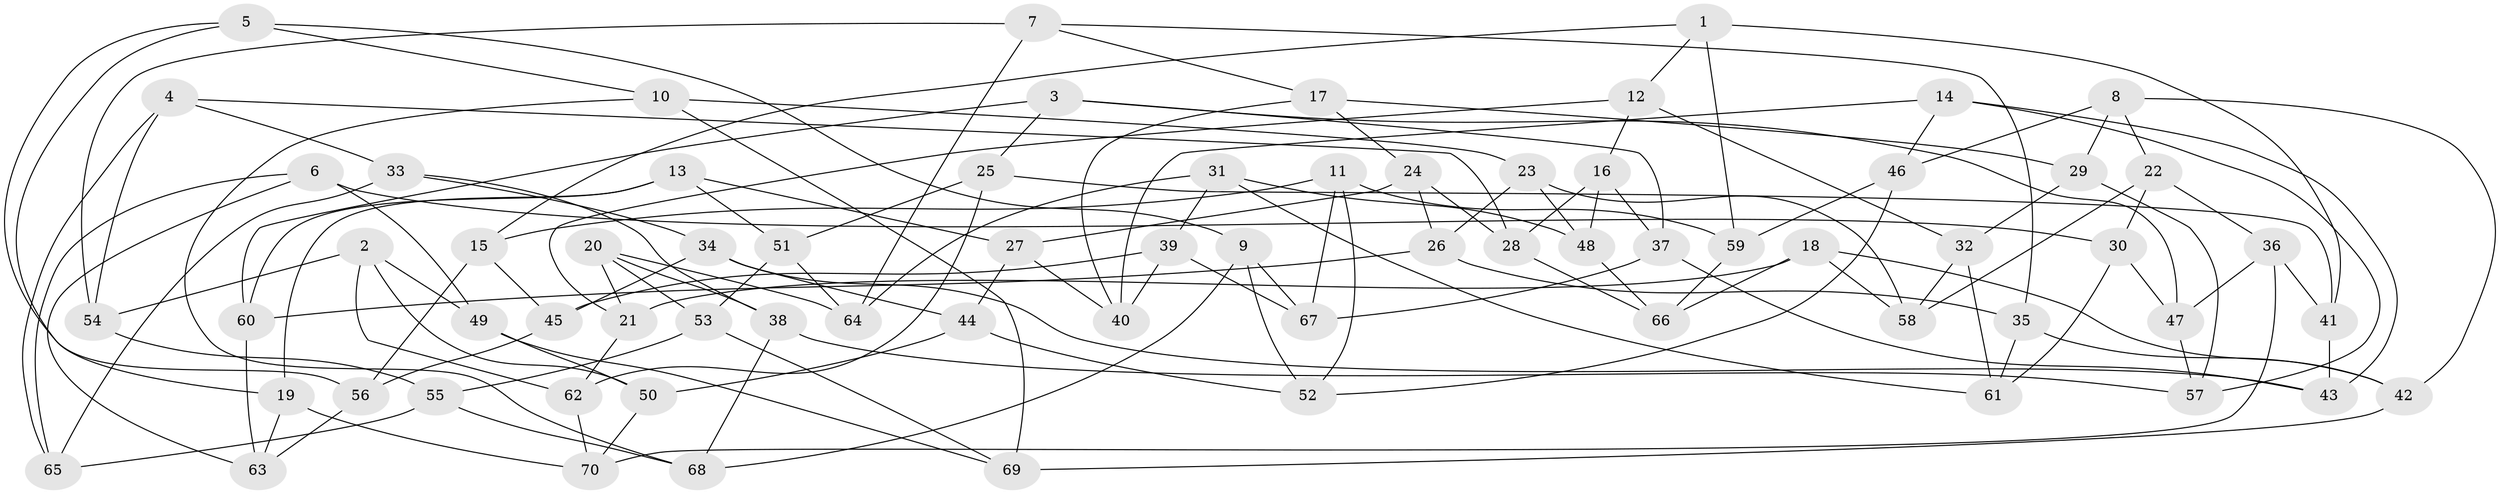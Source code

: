 // coarse degree distribution, {4: 0.6190476190476191, 6: 0.07142857142857142, 5: 0.16666666666666666, 3: 0.07142857142857142, 9: 0.023809523809523808, 8: 0.023809523809523808, 7: 0.023809523809523808}
// Generated by graph-tools (version 1.1) at 2025/02/03/04/25 22:02:21]
// undirected, 70 vertices, 140 edges
graph export_dot {
graph [start="1"]
  node [color=gray90,style=filled];
  1;
  2;
  3;
  4;
  5;
  6;
  7;
  8;
  9;
  10;
  11;
  12;
  13;
  14;
  15;
  16;
  17;
  18;
  19;
  20;
  21;
  22;
  23;
  24;
  25;
  26;
  27;
  28;
  29;
  30;
  31;
  32;
  33;
  34;
  35;
  36;
  37;
  38;
  39;
  40;
  41;
  42;
  43;
  44;
  45;
  46;
  47;
  48;
  49;
  50;
  51;
  52;
  53;
  54;
  55;
  56;
  57;
  58;
  59;
  60;
  61;
  62;
  63;
  64;
  65;
  66;
  67;
  68;
  69;
  70;
  1 -- 15;
  1 -- 41;
  1 -- 59;
  1 -- 12;
  2 -- 54;
  2 -- 50;
  2 -- 62;
  2 -- 49;
  3 -- 60;
  3 -- 47;
  3 -- 25;
  3 -- 37;
  4 -- 65;
  4 -- 28;
  4 -- 54;
  4 -- 33;
  5 -- 56;
  5 -- 9;
  5 -- 19;
  5 -- 10;
  6 -- 30;
  6 -- 49;
  6 -- 63;
  6 -- 65;
  7 -- 35;
  7 -- 17;
  7 -- 64;
  7 -- 54;
  8 -- 29;
  8 -- 46;
  8 -- 42;
  8 -- 22;
  9 -- 68;
  9 -- 67;
  9 -- 52;
  10 -- 69;
  10 -- 68;
  10 -- 23;
  11 -- 52;
  11 -- 67;
  11 -- 59;
  11 -- 15;
  12 -- 16;
  12 -- 32;
  12 -- 21;
  13 -- 51;
  13 -- 19;
  13 -- 60;
  13 -- 27;
  14 -- 43;
  14 -- 57;
  14 -- 40;
  14 -- 46;
  15 -- 56;
  15 -- 45;
  16 -- 28;
  16 -- 37;
  16 -- 48;
  17 -- 29;
  17 -- 40;
  17 -- 24;
  18 -- 21;
  18 -- 42;
  18 -- 58;
  18 -- 66;
  19 -- 70;
  19 -- 63;
  20 -- 53;
  20 -- 38;
  20 -- 64;
  20 -- 21;
  21 -- 62;
  22 -- 36;
  22 -- 58;
  22 -- 30;
  23 -- 48;
  23 -- 58;
  23 -- 26;
  24 -- 27;
  24 -- 28;
  24 -- 26;
  25 -- 62;
  25 -- 51;
  25 -- 41;
  26 -- 60;
  26 -- 35;
  27 -- 40;
  27 -- 44;
  28 -- 66;
  29 -- 57;
  29 -- 32;
  30 -- 61;
  30 -- 47;
  31 -- 61;
  31 -- 48;
  31 -- 39;
  31 -- 64;
  32 -- 61;
  32 -- 58;
  33 -- 34;
  33 -- 38;
  33 -- 65;
  34 -- 45;
  34 -- 44;
  34 -- 43;
  35 -- 42;
  35 -- 61;
  36 -- 47;
  36 -- 70;
  36 -- 41;
  37 -- 67;
  37 -- 43;
  38 -- 68;
  38 -- 57;
  39 -- 67;
  39 -- 40;
  39 -- 45;
  41 -- 43;
  42 -- 69;
  44 -- 52;
  44 -- 50;
  45 -- 56;
  46 -- 59;
  46 -- 52;
  47 -- 57;
  48 -- 66;
  49 -- 50;
  49 -- 69;
  50 -- 70;
  51 -- 53;
  51 -- 64;
  53 -- 69;
  53 -- 55;
  54 -- 55;
  55 -- 68;
  55 -- 65;
  56 -- 63;
  59 -- 66;
  60 -- 63;
  62 -- 70;
}
